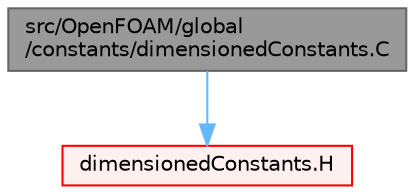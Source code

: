 digraph "src/OpenFOAM/global/constants/dimensionedConstants.C"
{
 // LATEX_PDF_SIZE
  bgcolor="transparent";
  edge [fontname=Helvetica,fontsize=10,labelfontname=Helvetica,labelfontsize=10];
  node [fontname=Helvetica,fontsize=10,shape=box,height=0.2,width=0.4];
  Node1 [id="Node000001",label="src/OpenFOAM/global\l/constants/dimensionedConstants.C",height=0.2,width=0.4,color="gray40", fillcolor="grey60", style="filled", fontcolor="black",tooltip=" "];
  Node1 -> Node2 [id="edge1_Node000001_Node000002",color="steelblue1",style="solid",tooltip=" "];
  Node2 [id="Node000002",label="dimensionedConstants.H",height=0.2,width=0.4,color="red", fillcolor="#FFF0F0", style="filled",URL="$dimensionedConstants_8H.html",tooltip="Dictionary reading and supplying the dimensioned constants used within OpenFOAM, particularly for the..."];
}
